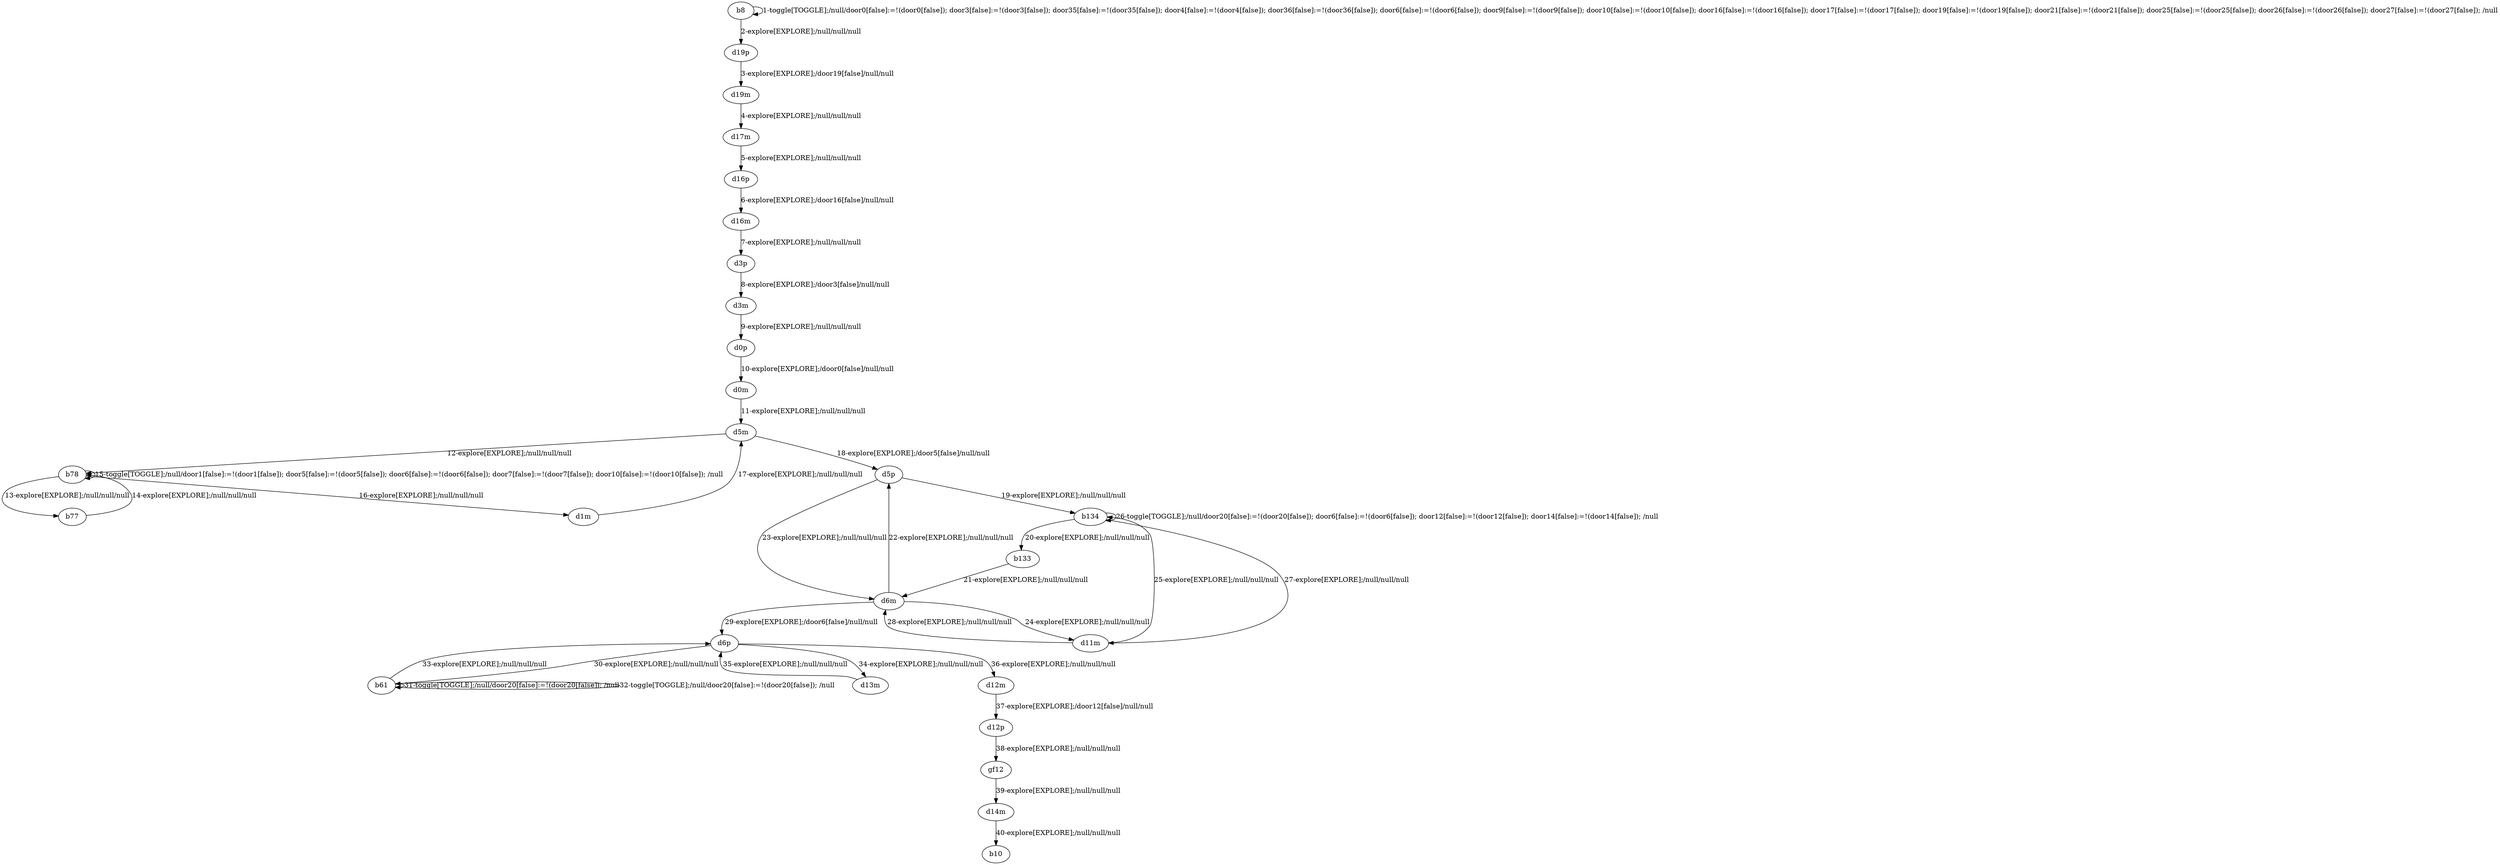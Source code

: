 # Total number of goals covered by this test: 1
# d14m --> b10

digraph g {
"b8" -> "b8" [label = "1-toggle[TOGGLE];/null/door0[false]:=!(door0[false]); door3[false]:=!(door3[false]); door35[false]:=!(door35[false]); door4[false]:=!(door4[false]); door36[false]:=!(door36[false]); door6[false]:=!(door6[false]); door9[false]:=!(door9[false]); door10[false]:=!(door10[false]); door16[false]:=!(door16[false]); door17[false]:=!(door17[false]); door19[false]:=!(door19[false]); door21[false]:=!(door21[false]); door25[false]:=!(door25[false]); door26[false]:=!(door26[false]); door27[false]:=!(door27[false]); /null"];
"b8" -> "d19p" [label = "2-explore[EXPLORE];/null/null/null"];
"d19p" -> "d19m" [label = "3-explore[EXPLORE];/door19[false]/null/null"];
"d19m" -> "d17m" [label = "4-explore[EXPLORE];/null/null/null"];
"d17m" -> "d16p" [label = "5-explore[EXPLORE];/null/null/null"];
"d16p" -> "d16m" [label = "6-explore[EXPLORE];/door16[false]/null/null"];
"d16m" -> "d3p" [label = "7-explore[EXPLORE];/null/null/null"];
"d3p" -> "d3m" [label = "8-explore[EXPLORE];/door3[false]/null/null"];
"d3m" -> "d0p" [label = "9-explore[EXPLORE];/null/null/null"];
"d0p" -> "d0m" [label = "10-explore[EXPLORE];/door0[false]/null/null"];
"d0m" -> "d5m" [label = "11-explore[EXPLORE];/null/null/null"];
"d5m" -> "b78" [label = "12-explore[EXPLORE];/null/null/null"];
"b78" -> "b77" [label = "13-explore[EXPLORE];/null/null/null"];
"b77" -> "b78" [label = "14-explore[EXPLORE];/null/null/null"];
"b78" -> "b78" [label = "15-toggle[TOGGLE];/null/door1[false]:=!(door1[false]); door5[false]:=!(door5[false]); door6[false]:=!(door6[false]); door7[false]:=!(door7[false]); door10[false]:=!(door10[false]); /null"];
"b78" -> "d1m" [label = "16-explore[EXPLORE];/null/null/null"];
"d1m" -> "d5m" [label = "17-explore[EXPLORE];/null/null/null"];
"d5m" -> "d5p" [label = "18-explore[EXPLORE];/door5[false]/null/null"];
"d5p" -> "b134" [label = "19-explore[EXPLORE];/null/null/null"];
"b134" -> "b133" [label = "20-explore[EXPLORE];/null/null/null"];
"b133" -> "d6m" [label = "21-explore[EXPLORE];/null/null/null"];
"d6m" -> "d5p" [label = "22-explore[EXPLORE];/null/null/null"];
"d5p" -> "d6m" [label = "23-explore[EXPLORE];/null/null/null"];
"d6m" -> "d11m" [label = "24-explore[EXPLORE];/null/null/null"];
"d11m" -> "b134" [label = "25-explore[EXPLORE];/null/null/null"];
"b134" -> "b134" [label = "26-toggle[TOGGLE];/null/door20[false]:=!(door20[false]); door6[false]:=!(door6[false]); door12[false]:=!(door12[false]); door14[false]:=!(door14[false]); /null"];
"b134" -> "d11m" [label = "27-explore[EXPLORE];/null/null/null"];
"d11m" -> "d6m" [label = "28-explore[EXPLORE];/null/null/null"];
"d6m" -> "d6p" [label = "29-explore[EXPLORE];/door6[false]/null/null"];
"d6p" -> "b61" [label = "30-explore[EXPLORE];/null/null/null"];
"b61" -> "b61" [label = "31-toggle[TOGGLE];/null/door20[false]:=!(door20[false]); /null"];
"b61" -> "b61" [label = "32-toggle[TOGGLE];/null/door20[false]:=!(door20[false]); /null"];
"b61" -> "d6p" [label = "33-explore[EXPLORE];/null/null/null"];
"d6p" -> "d13m" [label = "34-explore[EXPLORE];/null/null/null"];
"d13m" -> "d6p" [label = "35-explore[EXPLORE];/null/null/null"];
"d6p" -> "d12m" [label = "36-explore[EXPLORE];/null/null/null"];
"d12m" -> "d12p" [label = "37-explore[EXPLORE];/door12[false]/null/null"];
"d12p" -> "gf12" [label = "38-explore[EXPLORE];/null/null/null"];
"gf12" -> "d14m" [label = "39-explore[EXPLORE];/null/null/null"];
"d14m" -> "b10" [label = "40-explore[EXPLORE];/null/null/null"];
}